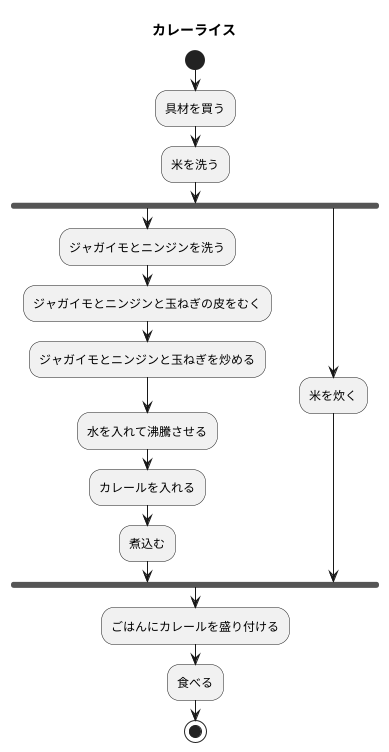 @startuml
title カレーライス
start
:具材を買う;
:米を洗う;
fork
:ジャガイモとニンジンを洗う;
:ジャガイモとニンジンと玉ねぎの皮をむく;
:ジャガイモとニンジンと玉ねぎを炒める;
:水を入れて沸騰させる;
:カレールを入れる;
:煮込む;
fork again
:米を炊く;
end fork
:ごはんにカレールを盛り付ける;
:食べる;
stop
@enduml